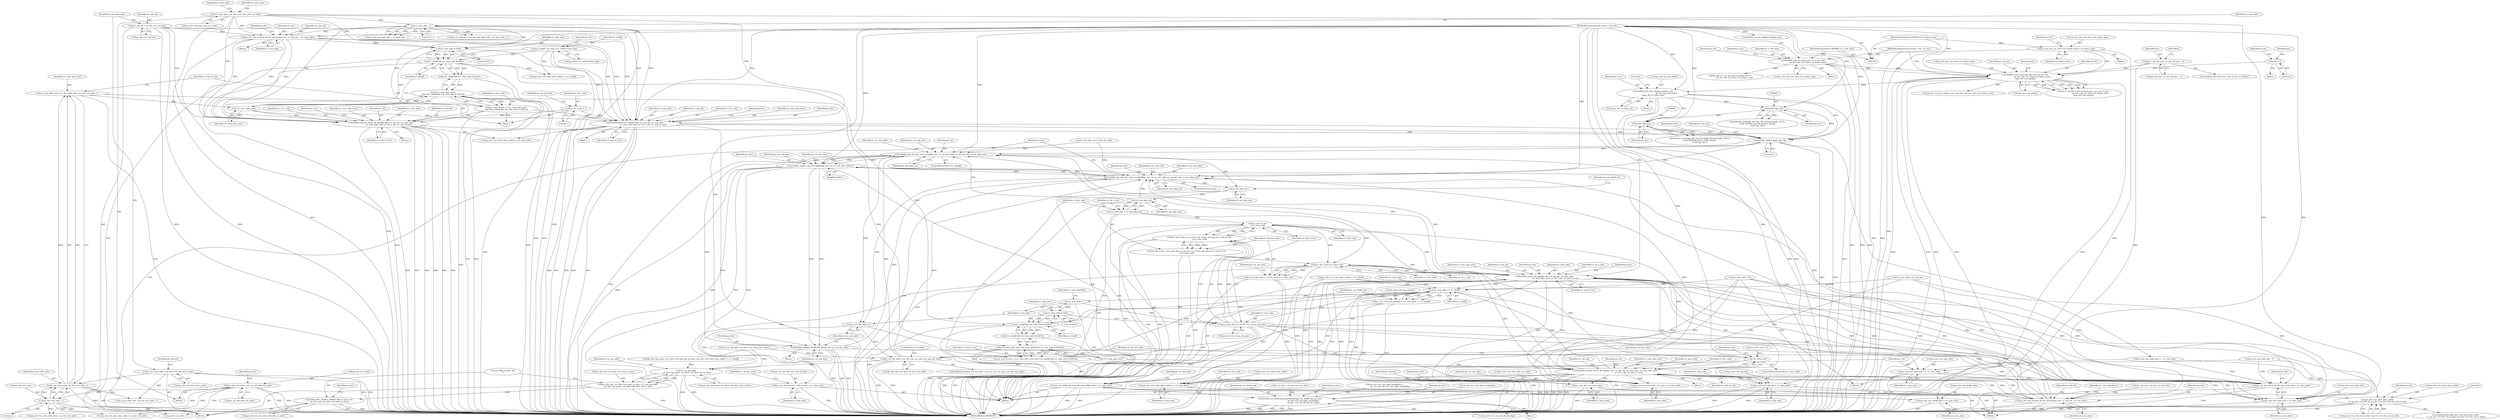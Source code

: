 digraph "0_Android_a78887bcffbc2995cf9ed72e0697acf560875e9e_1@API" {
"1000963" [label="(Call,ih264d_update_qp(ps_dec, 0))"];
"1000678" [label="(Call,ih264d_decode_recon_tfr_nmb(ps_dec, u1_mb_idx, u1_num_mbs,\n                            u1_num_mbs_next, u1_tfr_n_mb, u1_end_of_row))"];
"1000617" [label="(Call,ps_dec->pf_mvpred_ref_tfr_nby2mb(ps_dec, u1_mb_idx,    u1_num_mbs))"];
"1000130" [label="(MethodParameterIn,dec_struct_t * ps_dec)"];
"1000141" [label="(Call,u1_mb_idx = ps_dec->u1_mb_idx)"];
"1000520" [label="(Call,u1_num_mbs = ps_dec->u4_num_mbs_cur_nmb)"];
"1000534" [label="(Call,u1_num_mbs - 1)"];
"1000645" [label="(Call,u1_num_mbs & 0x01)"];
"1000640" [label="(Call,!u1_num_mbs_next)"];
"1000628" [label="(Call,u1_num_mbs_next = i2_pic_wdin_mbs - ps_dec->u2_mbx - 1)"];
"1000630" [label="(Call,i2_pic_wdin_mbs - ps_dec->u2_mbx - 1)"];
"1000150" [label="(Call,i2_pic_wdin_mbs = ps_dec->u2_frm_wd_in_mbs)"];
"1000632" [label="(Call,ps_dec->u2_mbx - 1)"];
"1000571" [label="(Call,ps_dec->u2_mbx = ps_cur_mb_info->u2_mbx)"];
"1000651" [label="(Call,u1_tfr_n_mb = 1)"];
"1000637" [label="(Call,u1_end_of_row = (!u1_num_mbs_next)\n && (!(u1_mbaff && (u1_num_mbs & 0x01))))"];
"1000639" [label="(Call,(!u1_num_mbs_next)\n && (!(u1_mbaff && (u1_num_mbs & 0x01))))"];
"1000642" [label="(Call,!(u1_mbaff && (u1_num_mbs & 0x01)))"];
"1000643" [label="(Call,u1_mbaff && (u1_num_mbs & 0x01))"];
"1000189" [label="(Call,u1_mbaff = ps_slice->u1_mbaff_frame_flag)"];
"1000664" [label="(Call,ih264d_parse_tfr_nmb(ps_dec, u1_mb_idx, u1_num_mbs,\n                            u1_num_mbs_next, u1_tfr_n_mb, u1_end_of_row))"];
"1000385" [label="(Call,ih264d_get_next_display_field(ps_dec,\n                                              ps_dec->ps_out_buffer,\n &(ps_dec->s_disp_op)))"];
"1000346" [label="(Call,ih264d_start_of_pic(ps_dec, poc, ps_cur_poc,\n                        ps_dec->ps_cur_slice->u2_frame_num,\n &ps_dec->ps_pps[j]))"];
"1000234" [label="(Call,ih264d_end_of_pic(ps_dec, u1_is_idr_slice,\n                ps_dec->ps_cur_slice->u2_frame_num))"];
"1000132" [label="(MethodParameterIn,UWORD8 u1_is_idr_slice)"];
"1000221" [label="(Call,ps_dec->ps_cur_slice->u2_frame_num = u2_frame_num)"];
"1000133" [label="(MethodParameterIn,UWORD16 u2_frame_num)"];
"1000288" [label="(Call,poc = ps_dec->ps_cur_pic->i4_poc + 2)"];
"1000257" [label="(Call,poc = 0)"];
"1000134" [label="(MethodParameterIn,pocstruct_t *ps_cur_poc)"];
"1000440" [label="(Call,(void *)ps_dec)"];
"1000484" [label="(Call,(void *)ps_dec)"];
"1001061" [label="(Call,ih264d_get_mb_info_cavlc_mbaff(ps_dec, i2_cur_mb_addr, ps_cur_mb_info, i2_mb_skip_run))"];
"1001132" [label="(Call,ih264d_update_nnz_for_skipmb(ps_dec, ps_cur_mb_info, CAVLC))"];
"1001067" [label="(Call,ih264d_get_mb_info_cavlc_nonmbaff(ps_dec, i2_cur_mb_addr, ps_cur_mb_info, i2_mb_skip_run))"];
"1001148" [label="(Call,i2_mb_skip_run--)"];
"1001193" [label="(Call,!i2_mb_skip_run)"];
"1001191" [label="(Call,u1_slice_end = !i2_mb_skip_run)"];
"1001203" [label="(Call,u1_end_of_row\n || u1_slice_end)"];
"1001197" [label="(Call,(u1_num_mbs == ps_dec->u1_recon_mb_grp) || u1_end_of_row\n || u1_slice_end)"];
"1001195" [label="(Call,u1_tfr_n_mb = (u1_num_mbs == ps_dec->u1_recon_mb_grp) || u1_end_of_row\n || u1_slice_end)"];
"1001208" [label="(Call,u1_tfr_n_mb || u1_slice_end)"];
"1001000" [label="(Call,!u1_slice_end)"];
"1001206" [label="(Call,u1_decode_nmb = u1_tfr_n_mb || u1_slice_end)"];
"1001211" [label="(Call,ps_cur_mb_info->u1_end_of_slice = u1_slice_end)"];
"1001243" [label="(Call,ih264d_parse_tfr_nmb(ps_dec, u1_mb_idx, u1_num_mbs,\n                                     u1_num_mbs_next, u1_tfr_n_mb, u1_end_of_row))"];
"1001013" [label="(Call,ps_cur_mb_info = ps_dec->ps_nmb_info + u1_num_mbs)"];
"1001015" [label="(Call,ps_dec->ps_nmb_info + u1_num_mbs)"];
"1001020" [label="(Call,ps_dec->u4_num_mbs_cur_nmb = u1_num_mbs)"];
"1001034" [label="(Call,u1_num_mbs >> u1_mbaff)"];
"1001030" [label="(Call,ps_dec->u4_num_pmbair = (u1_num_mbs >> u1_mbaff))"];
"1001037" [label="(Call,ps_cur_deblk_mb = ps_dec->ps_deblk_mbn + u1_num_mbs)"];
"1001079" [label="(Call,ih264d_set_deblocking_parameters(ps_cur_deblk_mb, ps_slice,\n                                             ps_dec->u1_mb_ngbr_availablity,\n                                             ps_dec->u1_cur_mb_fld_dec_flag))"];
"1001039" [label="(Call,ps_dec->ps_deblk_mbn + u1_num_mbs)"];
"1001165" [label="(Call,u1_num_mbs++)"];
"1001188" [label="(Call,u1_num_mbs & 0x01)"];
"1001186" [label="(Call,u1_mbaff && (u1_num_mbs & 0x01))"];
"1001185" [label="(Call,!(u1_mbaff && (u1_num_mbs & 0x01)))"];
"1001182" [label="(Call,(!u1_num_mbs_next) && (!(u1_mbaff && (u1_num_mbs & 0x01))))"];
"1001180" [label="(Call,u1_end_of_row = (!u1_num_mbs_next) && (!(u1_mbaff && (u1_num_mbs & 0x01))))"];
"1001257" [label="(Call,ih264d_decode_recon_tfr_nmb(ps_dec, u1_mb_idx, u1_num_mbs, u1_num_mbs_next,\n                                            u1_tfr_n_mb, u1_end_of_row))"];
"1001264" [label="(Call,ps_dec->u2_total_mbs_coded += u1_num_mbs)"];
"1001337" [label="(Call,ps_dec->u2_total_mbs_coded\n >= ps_dec->u2_frm_ht_in_mbs * ps_dec->u2_frm_wd_in_mbs)"];
"1001274" [label="(Call,u1_mb_idx = u1_num_mbs)"];
"1001219" [label="(Call,ps_dec->pf_mvpred_ref_tfr_nby2mb(ps_dec, u1_mb_idx, u1_num_mbs))"];
"1001277" [label="(Call,ps_dec->u1_mb_idx = u1_num_mbs)"];
"1001198" [label="(Call,u1_num_mbs == ps_dec->u1_recon_mb_grp)"];
"1001250" [label="(Call,ps_dec->ps_nmb_info +=  u1_num_mbs)"];
"1001163" [label="(Call,i2_cur_mb_addr++)"];
"1001005" [label="(Call,i2_cur_mb_addr > ps_dec->ps_cur_sps->u2_max_mb_addr)"];
"1001293" [label="(Call,i2_cur_mb_addr\n - ps_dec->ps_parse_cur_slice->u4_first_mb_in_slice)"];
"1001287" [label="(Call,ps_dec->ps_cur_slice->u4_mbs_in_slice = i2_cur_mb_addr\n - ps_dec->ps_parse_cur_slice->u4_first_mb_in_slice)"];
"1001300" [label="(Call,H264_DEC_DEBUG_PRINT(\"Mbs in slice: %d\n\", ps_dec->ps_cur_slice->u4_mbs_in_slice))"];
"1001160" [label="(Call,ih264d_update_mbaff_left_nnz(ps_dec, ps_cur_mb_info))"];
"1001192" [label="(Identifier,u1_slice_end)"];
"1000189" [label="(Call,u1_mbaff = ps_slice->u1_mbaff_frame_flag)"];
"1001079" [label="(Call,ih264d_set_deblocking_parameters(ps_cur_deblk_mb, ps_slice,\n                                             ps_dec->u1_mb_ngbr_availablity,\n                                             ps_dec->u1_cur_mb_fld_dec_flag))"];
"1000519" [label="(Block,)"];
"1000667" [label="(Identifier,u1_num_mbs)"];
"1001341" [label="(Call,ps_dec->u2_frm_ht_in_mbs * ps_dec->u2_frm_wd_in_mbs)"];
"1001159" [label="(Block,)"];
"1000681" [label="(Identifier,u1_num_mbs)"];
"1001261" [label="(Identifier,u1_num_mbs_next)"];
"1001020" [label="(Call,ps_dec->u4_num_mbs_cur_nmb = u1_num_mbs)"];
"1001007" [label="(Call,ps_dec->ps_cur_sps->u2_max_mb_addr)"];
"1001252" [label="(Identifier,ps_dec)"];
"1001187" [label="(Identifier,u1_mbaff)"];
"1000235" [label="(Identifier,ps_dec)"];
"1001185" [label="(Call,!(u1_mbaff && (u1_num_mbs & 0x01)))"];
"1000288" [label="(Call,poc = ps_dec->ps_cur_pic->i4_poc + 2)"];
"1000298" [label="(Identifier,j)"];
"1001336" [label="(ControlStructure,if(ps_dec->u2_total_mbs_coded\n >= ps_dec->u2_frm_ht_in_mbs * ps_dec->u2_frm_wd_in_mbs))"];
"1001181" [label="(Identifier,u1_end_of_row)"];
"1001260" [label="(Identifier,u1_num_mbs)"];
"1000526" [label="(Identifier,u1_num_mbs)"];
"1001281" [label="(Identifier,u1_num_mbs)"];
"1000680" [label="(Identifier,u1_mb_idx)"];
"1001212" [label="(Call,ps_cur_mb_info->u1_end_of_slice)"];
"1000628" [label="(Call,u1_num_mbs_next = i2_pic_wdin_mbs - ps_dec->u2_mbx - 1)"];
"1001022" [label="(Identifier,ps_dec)"];
"1000528" [label="(Call,ps_cur_mb_info = ps_dec->ps_nmb_info + u1_num_mbs - 1)"];
"1000191" [label="(Call,ps_slice->u1_mbaff_frame_flag)"];
"1001031" [label="(Call,ps_dec->u4_num_pmbair)"];
"1001262" [label="(Identifier,u1_tfr_n_mb)"];
"1000684" [label="(Identifier,u1_end_of_row)"];
"1001034" [label="(Call,u1_num_mbs >> u1_mbaff)"];
"1001152" [label="(Identifier,ps_cur_deblk_mb)"];
"1001164" [label="(Identifier,i2_cur_mb_addr)"];
"1001082" [label="(Call,ps_dec->u1_mb_ngbr_availablity)"];
"1001046" [label="(Identifier,ps_cur_mb_info)"];
"1001035" [label="(Identifier,u1_num_mbs)"];
"1001027" [label="(Identifier,ps_cur_mb_info)"];
"1001204" [label="(Identifier,u1_end_of_row)"];
"1001276" [label="(Identifier,u1_num_mbs)"];
"1001002" [label="(Block,)"];
"1001270" [label="(Identifier,u1_tfr_n_mb)"];
"1000134" [label="(MethodParameterIn,pocstruct_t *ps_cur_poc)"];
"1001293" [label="(Call,i2_cur_mb_addr\n - ps_dec->ps_parse_cur_slice->u4_first_mb_in_slice)"];
"1001043" [label="(Identifier,u1_num_mbs)"];
"1001036" [label="(Identifier,u1_mbaff)"];
"1001200" [label="(Call,ps_dec->u1_recon_mb_grp)"];
"1001188" [label="(Call,u1_num_mbs & 0x01)"];
"1000632" [label="(Call,ps_dec->u2_mbx - 1)"];
"1000290" [label="(Call,ps_dec->ps_cur_pic->i4_poc + 2)"];
"1001038" [label="(Identifier,ps_cur_deblk_mb)"];
"1001243" [label="(Call,ih264d_parse_tfr_nmb(ps_dec, u1_mb_idx, u1_num_mbs,\n                                     u1_num_mbs_next, u1_tfr_n_mb, u1_end_of_row))"];
"1001149" [label="(Identifier,i2_mb_skip_run)"];
"1001039" [label="(Call,ps_dec->ps_deblk_mbn + u1_num_mbs)"];
"1001355" [label="(Literal,0)"];
"1001220" [label="(Identifier,ps_dec)"];
"1001213" [label="(Identifier,ps_cur_mb_info)"];
"1001180" [label="(Call,u1_end_of_row = (!u1_num_mbs_next) && (!(u1_mbaff && (u1_num_mbs & 0x01))))"];
"1000683" [label="(Identifier,u1_tfr_n_mb)"];
"1000530" [label="(Call,ps_dec->ps_nmb_info + u1_num_mbs - 1)"];
"1001065" [label="(Identifier,i2_mb_skip_run)"];
"1000666" [label="(Identifier,u1_mb_idx)"];
"1000645" [label="(Call,u1_num_mbs & 0x01)"];
"1000965" [label="(Literal,0)"];
"1000620" [label="(Identifier,u1_num_mbs)"];
"1001257" [label="(Call,ih264d_decode_recon_tfr_nmb(ps_dec, u1_mb_idx, u1_num_mbs, u1_num_mbs_next,\n                                            u1_tfr_n_mb, u1_end_of_row))"];
"1001175" [label="(Call,ps_dec->u2_mbx - 1)"];
"1001165" [label="(Call,u1_num_mbs++)"];
"1001302" [label="(Call,ps_dec->ps_cur_slice->u4_mbs_in_slice)"];
"1001247" [label="(Identifier,u1_num_mbs_next)"];
"1001263" [label="(Identifier,u1_end_of_row)"];
"1000136" [label="(Block,)"];
"1000630" [label="(Call,i2_pic_wdin_mbs - ps_dec->u2_mbx - 1)"];
"1001274" [label="(Call,u1_mb_idx = u1_num_mbs)"];
"1001080" [label="(Identifier,ps_cur_deblk_mb)"];
"1001254" [label="(Identifier,u1_num_mbs)"];
"1001067" [label="(Call,ih264d_get_mb_info_cavlc_nonmbaff(ps_dec, i2_cur_mb_addr, ps_cur_mb_info, i2_mb_skip_run))"];
"1000205" [label="(Call,ih264d_err_pic_dispbuf_mgr(ps_dec))"];
"1001062" [label="(Identifier,ps_dec)"];
"1001163" [label="(Call,i2_cur_mb_addr++)"];
"1000640" [label="(Call,!u1_num_mbs_next)"];
"1000236" [label="(Identifier,u1_is_idr_slice)"];
"1000603" [label="(Block,)"];
"1000253" [label="(Block,)"];
"1000996" [label="(Call,i2_mb_skip_run = num_mb_skip)"];
"1001271" [label="(Call,u1_num_mbs = 0)"];
"1001264" [label="(Call,ps_dec->u2_total_mbs_coded += u1_num_mbs)"];
"1001199" [label="(Identifier,u1_num_mbs)"];
"1001173" [label="(Call,i2_pic_wdin_mbs - ps_dec->u2_mbx - 1)"];
"1000677" [label="(Block,)"];
"1001069" [label="(Identifier,i2_cur_mb_addr)"];
"1000639" [label="(Call,(!u1_num_mbs_next)\n && (!(u1_mbaff && (u1_num_mbs & 0x01))))"];
"1000432" [label="(Call,ithread_create(ps_dec->pv_dec_thread_handle, NULL,\n (void *)ih264d_decode_picture_thread,\n (void *)ps_dec))"];
"1000874" [label="(Call,ps_dec->ps_parse_cur_slice->u4_first_mb_in_slice = ps_dec->u2_total_mbs_coded << u1_mbaff)"];
"1000346" [label="(Call,ih264d_start_of_pic(ps_dec, poc, ps_cur_poc,\n                        ps_dec->ps_cur_slice->u2_frame_num,\n &ps_dec->ps_pps[j]))"];
"1000637" [label="(Call,u1_end_of_row = (!u1_num_mbs_next)\n && (!(u1_mbaff && (u1_num_mbs & 0x01))))"];
"1000623" [label="(Identifier,ps_dec)"];
"1000536" [label="(Literal,1)"];
"1001001" [label="(Identifier,u1_slice_end)"];
"1001203" [label="(Call,u1_end_of_row\n || u1_slice_end)"];
"1000150" [label="(Call,i2_pic_wdin_mbs = ps_dec->u2_frm_wd_in_mbs)"];
"1001040" [label="(Call,ps_dec->ps_deblk_mbn)"];
"1001351" [label="(Identifier,ps_dec)"];
"1000575" [label="(Call,ps_cur_mb_info->u2_mbx)"];
"1001000" [label="(Call,!u1_slice_end)"];
"1000687" [label="(Identifier,ps_dec)"];
"1000227" [label="(Identifier,u2_frame_num)"];
"1000200" [label="(Identifier,ps_dec)"];
"1000159" [label="(Identifier,ps_bitstrm)"];
"1000636" [label="(Literal,1)"];
"1000349" [label="(Identifier,ps_cur_poc)"];
"1000546" [label="(Call,ps_dec->ps_nmb_info - 1)"];
"1001294" [label="(Identifier,i2_cur_mb_addr)"];
"1000222" [label="(Call,ps_dec->ps_cur_slice->u2_frame_num)"];
"1000231" [label="(Identifier,ps_dec)"];
"1000259" [label="(Literal,0)"];
"1000618" [label="(Identifier,ps_dec)"];
"1000344" [label="(Call,ret = ih264d_start_of_pic(ps_dec, poc, ps_cur_poc,\n                        ps_dec->ps_cur_slice->u2_frame_num,\n &ps_dec->ps_pps[j]))"];
"1000964" [label="(Identifier,ps_dec)"];
"1000633" [label="(Call,ps_dec->u2_mbx)"];
"1000617" [label="(Call,ps_dec->pf_mvpred_ref_tfr_nby2mb(ps_dec, u1_mb_idx,    u1_num_mbs))"];
"1001132" [label="(Call,ih264d_update_nnz_for_skipmb(ps_dec, ps_cur_mb_info, CAVLC))"];
"1000535" [label="(Identifier,u1_num_mbs)"];
"1000642" [label="(Call,!(u1_mbaff && (u1_num_mbs & 0x01)))"];
"1000671" [label="(Call,ps_dec->ps_nmb_info += u1_num_mbs)"];
"1001249" [label="(Identifier,u1_end_of_row)"];
"1000682" [label="(Identifier,u1_num_mbs_next)"];
"1000669" [label="(Identifier,u1_tfr_n_mb)"];
"1000234" [label="(Call,ih264d_end_of_pic(ps_dec, u1_is_idr_slice,\n                ps_dec->ps_cur_slice->u2_frame_num))"];
"1001068" [label="(Identifier,ps_dec)"];
"1001245" [label="(Identifier,u1_mb_idx)"];
"1001278" [label="(Call,ps_dec->u1_mb_idx)"];
"1000164" [label="(Call,* ps_slice = ps_dec->ps_cur_slice)"];
"1000143" [label="(Call,ps_dec->u1_mb_idx)"];
"1001268" [label="(Identifier,u1_num_mbs)"];
"1000521" [label="(Identifier,u1_num_mbs)"];
"1000386" [label="(Identifier,ps_dec)"];
"1001166" [label="(Identifier,u1_num_mbs)"];
"1000132" [label="(MethodParameterIn,UWORD8 u1_is_idr_slice)"];
"1001196" [label="(Identifier,u1_tfr_n_mb)"];
"1001191" [label="(Call,u1_slice_end = !i2_mb_skip_run)"];
"1001194" [label="(Identifier,i2_mb_skip_run)"];
"1001221" [label="(Identifier,u1_mb_idx)"];
"1000664" [label="(Call,ih264d_parse_tfr_nmb(ps_dec, u1_mb_idx, u1_num_mbs,\n                            u1_num_mbs_next, u1_tfr_n_mb, u1_end_of_row))"];
"1001030" [label="(Call,ps_dec->u4_num_pmbair = (u1_num_mbs >> u1_mbaff))"];
"1001005" [label="(Call,i2_cur_mb_addr > ps_dec->ps_cur_sps->u2_max_mb_addr)"];
"1001195" [label="(Call,u1_tfr_n_mb = (u1_num_mbs == ps_dec->u1_recon_mb_grp) || u1_end_of_row\n || u1_slice_end)"];
"1000130" [label="(MethodParameterIn,dec_struct_t * ps_dec)"];
"1000571" [label="(Call,ps_dec->u2_mbx = ps_cur_mb_info->u2_mbx)"];
"1000385" [label="(Call,ih264d_get_next_display_field(ps_dec,\n                                              ps_dec->ps_out_buffer,\n &(ps_dec->s_disp_op)))"];
"1000644" [label="(Identifier,u1_mbaff)"];
"1000967" [label="(Identifier,u1_mb_idx)"];
"1000142" [label="(Identifier,u1_mb_idx)"];
"1001217" [label="(Identifier,u1_decode_nmb)"];
"1000580" [label="(Identifier,ps_dec)"];
"1001024" [label="(Identifier,u1_num_mbs)"];
"1001081" [label="(Identifier,ps_slice)"];
"1000685" [label="(Call,ps_dec->u2_total_mbs_coded += u1_num_mbs)"];
"1000663" [label="(Block,)"];
"1000355" [label="(Call,&ps_dec->ps_pps[j])"];
"1001207" [label="(Identifier,u1_decode_nmb)"];
"1000486" [label="(Identifier,ps_dec)"];
"1001301" [label="(Literal,\"Mbs in slice: %d\n\")"];
"1001322" [label="(Call,ps_dec->i2_prev_slice_mbx = ps_dec->u2_mbx)"];
"1000151" [label="(Identifier,i2_pic_wdin_mbs)"];
"1000221" [label="(Call,ps_dec->ps_cur_slice->u2_frame_num = u2_frame_num)"];
"1000237" [label="(Call,ps_dec->ps_cur_slice->u2_frame_num)"];
"1001211" [label="(Call,ps_cur_mb_info->u1_end_of_slice = u1_slice_end)"];
"1001215" [label="(Identifier,u1_slice_end)"];
"1001071" [label="(Identifier,i2_mb_skip_run)"];
"1000616" [label="(Block,)"];
"1000631" [label="(Identifier,i2_pic_wdin_mbs)"];
"1001063" [label="(Identifier,i2_cur_mb_addr)"];
"1001066" [label="(ControlStructure,else)"];
"1001139" [label="(Identifier,ps_cur_mb_info)"];
"1001004" [label="(ControlStructure,if(i2_cur_mb_addr > ps_dec->ps_cur_sps->u2_max_mb_addr))"];
"1000578" [label="(Call,ps_dec->u1_mb_ngbr_availablity =\n                    ps_cur_mb_info->u1_mb_ngbr_availablity)"];
"1001015" [label="(Call,ps_dec->ps_nmb_info + u1_num_mbs)"];
"1001012" [label="(ControlStructure,break;)"];
"1001162" [label="(Identifier,ps_cur_mb_info)"];
"1000133" [label="(MethodParameterIn,UWORD16 u2_frame_num)"];
"1001242" [label="(Block,)"];
"1000141" [label="(Call,u1_mb_idx = ps_dec->u1_mb_idx)"];
"1000840" [label="(Call,ps_dec->u2_total_mbs_coded << u1_mbaff)"];
"1000396" [label="(Literal,0)"];
"1000520" [label="(Call,u1_num_mbs = ps_dec->u4_num_mbs_cur_nmb)"];
"1000629" [label="(Identifier,u1_num_mbs_next)"];
"1001244" [label="(Identifier,ps_dec)"];
"1000387" [label="(Call,ps_dec->ps_out_buffer)"];
"1000190" [label="(Identifier,u1_mbaff)"];
"1001256" [label="(Block,)"];
"1001300" [label="(Call,H264_DEC_DEBUG_PRINT(\"Mbs in slice: %d\n\", ps_dec->ps_cur_slice->u4_mbs_in_slice))"];
"1000724" [label="(Call,ps_dec->i2_prev_slice_mbx = ps_dec->u2_mbx)"];
"1000257" [label="(Call,poc = 0)"];
"1001134" [label="(Identifier,ps_cur_mb_info)"];
"1000263" [label="(Identifier,ps_dec)"];
"1001075" [label="(Identifier,ps_dec)"];
"1000991" [label="(Call,i2_cur_mb_addr = ps_dec->u2_total_mbs_coded)"];
"1001148" [label="(Call,i2_mb_skip_run--)"];
"1001222" [label="(Identifier,u1_num_mbs)"];
"1001275" [label="(Identifier,u1_mb_idx)"];
"1001189" [label="(Identifier,u1_num_mbs)"];
"1000656" [label="(Identifier,ps_cur_mb_info)"];
"1001186" [label="(Call,u1_mbaff && (u1_num_mbs & 0x01))"];
"1000348" [label="(Identifier,poc)"];
"1000670" [label="(Identifier,u1_end_of_row)"];
"1001160" [label="(Call,ih264d_update_mbaff_left_nnz(ps_dec, ps_cur_mb_info))"];
"1001061" [label="(Call,ih264d_get_mb_info_cavlc_mbaff(ps_dec, i2_cur_mb_addr, ps_cur_mb_info, i2_mb_skip_run))"];
"1000673" [label="(Identifier,ps_dec)"];
"1000442" [label="(Identifier,ps_dec)"];
"1000979" [label="(Call,u1_slice_end = 0)"];
"1001198" [label="(Call,u1_num_mbs == ps_dec->u1_recon_mb_grp)"];
"1001183" [label="(Call,!u1_num_mbs_next)"];
"1001224" [label="(Identifier,u1_num_mbsNby2)"];
"1001277" [label="(Call,ps_dec->u1_mb_idx = u1_num_mbs)"];
"1000233" [label="(Block,)"];
"1001259" [label="(Identifier,u1_mb_idx)"];
"1000646" [label="(Identifier,u1_num_mbs)"];
"1001064" [label="(Identifier,ps_cur_mb_info)"];
"1001265" [label="(Call,ps_dec->u2_total_mbs_coded)"];
"1001133" [label="(Identifier,ps_dec)"];
"1000643" [label="(Call,u1_mbaff && (u1_num_mbs & 0x01))"];
"1001310" [label="(Identifier,ps_dec)"];
"1000963" [label="(Call,ih264d_update_qp(ps_dec, 0))"];
"1000619" [label="(Identifier,u1_mb_idx)"];
"1001037" [label="(Call,ps_cur_deblk_mb = ps_dec->ps_deblk_mbn + u1_num_mbs)"];
"1001161" [label="(Identifier,ps_dec)"];
"1001356" [label="(MethodReturn,WORD32)"];
"1001210" [label="(Identifier,u1_slice_end)"];
"1001078" [label="(Block,)"];
"1001013" [label="(Call,ps_cur_mb_info = ps_dec->ps_nmb_info + u1_num_mbs)"];
"1000641" [label="(Identifier,u1_num_mbs_next)"];
"1001019" [label="(Identifier,u1_num_mbs)"];
"1001250" [label="(Call,ps_dec->ps_nmb_info +=  u1_num_mbs)"];
"1000638" [label="(Identifier,u1_end_of_row)"];
"1000476" [label="(Call,ithread_create(ps_dec->pv_bs_deblk_thread_handle, NULL,\n (void *)ih264d_recon_deblk_thread,\n (void *)ps_dec))"];
"1001288" [label="(Call,ps_dec->ps_cur_slice->u4_mbs_in_slice)"];
"1000220" [label="(Block,)"];
"1001251" [label="(Call,ps_dec->ps_nmb_info)"];
"1000652" [label="(Identifier,u1_tfr_n_mb)"];
"1001246" [label="(Identifier,u1_num_mbs)"];
"1001059" [label="(ControlStructure,if (u1_mbaff))"];
"1001135" [label="(Identifier,CAVLC)"];
"1001197" [label="(Call,(u1_num_mbs == ps_dec->u1_recon_mb_grp) || u1_end_of_row\n || u1_slice_end)"];
"1001209" [label="(Identifier,u1_tfr_n_mb)"];
"1000242" [label="(Call,ps_dec->s_cur_pic_poc.u2_frame_num =\n                ps_dec->ps_cur_slice->u2_frame_num)"];
"1000347" [label="(Identifier,ps_dec)"];
"1001279" [label="(Identifier,ps_dec)"];
"1000966" [label="(Call,u1_mb_idx = ps_dec->u1_mb_idx)"];
"1001206" [label="(Call,u1_decode_nmb = u1_tfr_n_mb || u1_slice_end)"];
"1001016" [label="(Call,ps_dec->ps_nmb_info)"];
"1001090" [label="(Identifier,ps_dec)"];
"1000649" [label="(Identifier,u1_slice_end)"];
"1001266" [label="(Identifier,ps_dec)"];
"1000647" [label="(Literal,0x01)"];
"1000440" [label="(Call,(void *)ps_dec)"];
"1000534" [label="(Call,u1_num_mbs - 1)"];
"1000651" [label="(Call,u1_tfr_n_mb = 1)"];
"1000258" [label="(Identifier,poc)"];
"1000999" [label="(ControlStructure,while(!u1_slice_end))"];
"1000668" [label="(Identifier,u1_num_mbs_next)"];
"1001218" [label="(Block,)"];
"1000865" [label="(Call,ps_dec->u2_prv_frame_num = ps_dec->ps_cur_slice->u2_frame_num)"];
"1001006" [label="(Identifier,i2_cur_mb_addr)"];
"1000880" [label="(Call,ps_dec->u2_total_mbs_coded << u1_mbaff)"];
"1001287" [label="(Call,ps_dec->ps_cur_slice->u4_mbs_in_slice = i2_cur_mb_addr\n - ps_dec->ps_parse_cur_slice->u4_first_mb_in_slice)"];
"1000522" [label="(Call,ps_dec->u4_num_mbs_cur_nmb)"];
"1001168" [label="(Identifier,u1_num_mbsNby2)"];
"1000152" [label="(Call,ps_dec->u2_frm_wd_in_mbs)"];
"1000390" [label="(Call,&(ps_dec->s_disp_op))"];
"1000679" [label="(Identifier,ps_dec)"];
"1001219" [label="(Call,ps_dec->pf_mvpred_ref_tfr_nby2mb(ps_dec, u1_mb_idx, u1_num_mbs))"];
"1000282" [label="(ControlStructure,if(ps_dec->ps_cur_pic != NULL))"];
"1001070" [label="(Identifier,ps_cur_mb_info)"];
"1000350" [label="(Call,ps_dec->ps_cur_slice->u2_frame_num)"];
"1001190" [label="(Literal,0x01)"];
"1001338" [label="(Call,ps_dec->u2_total_mbs_coded)"];
"1000289" [label="(Identifier,poc)"];
"1001208" [label="(Call,u1_tfr_n_mb || u1_slice_end)"];
"1000665" [label="(Identifier,ps_dec)"];
"1001337" [label="(Call,ps_dec->u2_total_mbs_coded\n >= ps_dec->u2_frm_ht_in_mbs * ps_dec->u2_frm_wd_in_mbs)"];
"1000245" [label="(Identifier,ps_dec)"];
"1000384" [label="(Block,)"];
"1000678" [label="(Call,ih264d_decode_recon_tfr_nmb(ps_dec, u1_mb_idx, u1_num_mbs,\n                            u1_num_mbs_next, u1_tfr_n_mb, u1_end_of_row))"];
"1001295" [label="(Call,ps_dec->ps_parse_cur_slice->u4_first_mb_in_slice)"];
"1000976" [label="(Call,u1_num_mbs = u1_mb_idx)"];
"1000484" [label="(Call,(void *)ps_dec)"];
"1000572" [label="(Call,ps_dec->u2_mbx)"];
"1001182" [label="(Call,(!u1_num_mbs_next) && (!(u1_mbaff && (u1_num_mbs & 0x01))))"];
"1000653" [label="(Literal,1)"];
"1001193" [label="(Call,!i2_mb_skip_run)"];
"1001205" [label="(Identifier,u1_slice_end)"];
"1001284" [label="(Identifier,ps_dec)"];
"1001014" [label="(Identifier,ps_cur_mb_info)"];
"1001248" [label="(Identifier,u1_tfr_n_mb)"];
"1001021" [label="(Call,ps_dec->u4_num_mbs_cur_nmb)"];
"1001258" [label="(Identifier,ps_dec)"];
"1001085" [label="(Call,ps_dec->u1_cur_mb_fld_dec_flag)"];
"1000963" -> "1000136"  [label="AST: "];
"1000963" -> "1000965"  [label="CFG: "];
"1000964" -> "1000963"  [label="AST: "];
"1000965" -> "1000963"  [label="AST: "];
"1000967" -> "1000963"  [label="CFG: "];
"1000963" -> "1001356"  [label="DDG: "];
"1000963" -> "1001356"  [label="DDG: "];
"1000678" -> "1000963"  [label="DDG: "];
"1000664" -> "1000963"  [label="DDG: "];
"1000385" -> "1000963"  [label="DDG: "];
"1000440" -> "1000963"  [label="DDG: "];
"1000484" -> "1000963"  [label="DDG: "];
"1000130" -> "1000963"  [label="DDG: "];
"1000963" -> "1001061"  [label="DDG: "];
"1000963" -> "1001067"  [label="DDG: "];
"1000678" -> "1000677"  [label="AST: "];
"1000678" -> "1000684"  [label="CFG: "];
"1000679" -> "1000678"  [label="AST: "];
"1000680" -> "1000678"  [label="AST: "];
"1000681" -> "1000678"  [label="AST: "];
"1000682" -> "1000678"  [label="AST: "];
"1000683" -> "1000678"  [label="AST: "];
"1000684" -> "1000678"  [label="AST: "];
"1000687" -> "1000678"  [label="CFG: "];
"1000678" -> "1001356"  [label="DDG: "];
"1000678" -> "1001356"  [label="DDG: "];
"1000678" -> "1001356"  [label="DDG: "];
"1000678" -> "1001356"  [label="DDG: "];
"1000678" -> "1001356"  [label="DDG: "];
"1000678" -> "1001356"  [label="DDG: "];
"1000617" -> "1000678"  [label="DDG: "];
"1000617" -> "1000678"  [label="DDG: "];
"1000617" -> "1000678"  [label="DDG: "];
"1000130" -> "1000678"  [label="DDG: "];
"1000141" -> "1000678"  [label="DDG: "];
"1000645" -> "1000678"  [label="DDG: "];
"1000520" -> "1000678"  [label="DDG: "];
"1000534" -> "1000678"  [label="DDG: "];
"1000640" -> "1000678"  [label="DDG: "];
"1000651" -> "1000678"  [label="DDG: "];
"1000637" -> "1000678"  [label="DDG: "];
"1000678" -> "1000685"  [label="DDG: "];
"1000617" -> "1000616"  [label="AST: "];
"1000617" -> "1000620"  [label="CFG: "];
"1000618" -> "1000617"  [label="AST: "];
"1000619" -> "1000617"  [label="AST: "];
"1000620" -> "1000617"  [label="AST: "];
"1000623" -> "1000617"  [label="CFG: "];
"1000617" -> "1001356"  [label="DDG: "];
"1000130" -> "1000617"  [label="DDG: "];
"1000141" -> "1000617"  [label="DDG: "];
"1000520" -> "1000617"  [label="DDG: "];
"1000534" -> "1000617"  [label="DDG: "];
"1000617" -> "1000645"  [label="DDG: "];
"1000617" -> "1000664"  [label="DDG: "];
"1000617" -> "1000664"  [label="DDG: "];
"1000617" -> "1000664"  [label="DDG: "];
"1000130" -> "1000129"  [label="AST: "];
"1000130" -> "1001356"  [label="DDG: "];
"1000130" -> "1000205"  [label="DDG: "];
"1000130" -> "1000234"  [label="DDG: "];
"1000130" -> "1000346"  [label="DDG: "];
"1000130" -> "1000385"  [label="DDG: "];
"1000130" -> "1000440"  [label="DDG: "];
"1000130" -> "1000484"  [label="DDG: "];
"1000130" -> "1000664"  [label="DDG: "];
"1000130" -> "1001061"  [label="DDG: "];
"1000130" -> "1001067"  [label="DDG: "];
"1000130" -> "1001132"  [label="DDG: "];
"1000130" -> "1001160"  [label="DDG: "];
"1000130" -> "1001219"  [label="DDG: "];
"1000130" -> "1001243"  [label="DDG: "];
"1000130" -> "1001257"  [label="DDG: "];
"1000141" -> "1000136"  [label="AST: "];
"1000141" -> "1000143"  [label="CFG: "];
"1000142" -> "1000141"  [label="AST: "];
"1000143" -> "1000141"  [label="AST: "];
"1000151" -> "1000141"  [label="CFG: "];
"1000141" -> "1001356"  [label="DDG: "];
"1000141" -> "1001356"  [label="DDG: "];
"1000141" -> "1000664"  [label="DDG: "];
"1000520" -> "1000519"  [label="AST: "];
"1000520" -> "1000522"  [label="CFG: "];
"1000521" -> "1000520"  [label="AST: "];
"1000522" -> "1000520"  [label="AST: "];
"1000526" -> "1000520"  [label="CFG: "];
"1000520" -> "1001356"  [label="DDG: "];
"1000520" -> "1001356"  [label="DDG: "];
"1000520" -> "1000534"  [label="DDG: "];
"1000520" -> "1000645"  [label="DDG: "];
"1000520" -> "1000664"  [label="DDG: "];
"1000534" -> "1000530"  [label="AST: "];
"1000534" -> "1000536"  [label="CFG: "];
"1000535" -> "1000534"  [label="AST: "];
"1000536" -> "1000534"  [label="AST: "];
"1000530" -> "1000534"  [label="CFG: "];
"1000534" -> "1001356"  [label="DDG: "];
"1000534" -> "1000528"  [label="DDG: "];
"1000534" -> "1000528"  [label="DDG: "];
"1000534" -> "1000530"  [label="DDG: "];
"1000534" -> "1000530"  [label="DDG: "];
"1000534" -> "1000645"  [label="DDG: "];
"1000534" -> "1000664"  [label="DDG: "];
"1000645" -> "1000643"  [label="AST: "];
"1000645" -> "1000647"  [label="CFG: "];
"1000646" -> "1000645"  [label="AST: "];
"1000647" -> "1000645"  [label="AST: "];
"1000643" -> "1000645"  [label="CFG: "];
"1000645" -> "1000643"  [label="DDG: "];
"1000645" -> "1000643"  [label="DDG: "];
"1000645" -> "1000664"  [label="DDG: "];
"1000640" -> "1000639"  [label="AST: "];
"1000640" -> "1000641"  [label="CFG: "];
"1000641" -> "1000640"  [label="AST: "];
"1000644" -> "1000640"  [label="CFG: "];
"1000639" -> "1000640"  [label="CFG: "];
"1000640" -> "1000639"  [label="DDG: "];
"1000628" -> "1000640"  [label="DDG: "];
"1000640" -> "1000664"  [label="DDG: "];
"1000628" -> "1000603"  [label="AST: "];
"1000628" -> "1000630"  [label="CFG: "];
"1000629" -> "1000628"  [label="AST: "];
"1000630" -> "1000628"  [label="AST: "];
"1000638" -> "1000628"  [label="CFG: "];
"1000628" -> "1001356"  [label="DDG: "];
"1000630" -> "1000628"  [label="DDG: "];
"1000630" -> "1000628"  [label="DDG: "];
"1000630" -> "1000632"  [label="CFG: "];
"1000631" -> "1000630"  [label="AST: "];
"1000632" -> "1000630"  [label="AST: "];
"1000630" -> "1001356"  [label="DDG: "];
"1000630" -> "1001356"  [label="DDG: "];
"1000150" -> "1000630"  [label="DDG: "];
"1000632" -> "1000630"  [label="DDG: "];
"1000632" -> "1000630"  [label="DDG: "];
"1000630" -> "1001173"  [label="DDG: "];
"1000150" -> "1000136"  [label="AST: "];
"1000150" -> "1000152"  [label="CFG: "];
"1000151" -> "1000150"  [label="AST: "];
"1000152" -> "1000150"  [label="AST: "];
"1000159" -> "1000150"  [label="CFG: "];
"1000150" -> "1001356"  [label="DDG: "];
"1000150" -> "1001356"  [label="DDG: "];
"1000150" -> "1001173"  [label="DDG: "];
"1000632" -> "1000636"  [label="CFG: "];
"1000633" -> "1000632"  [label="AST: "];
"1000636" -> "1000632"  [label="AST: "];
"1000632" -> "1001356"  [label="DDG: "];
"1000571" -> "1000632"  [label="DDG: "];
"1000632" -> "1000724"  [label="DDG: "];
"1000632" -> "1001175"  [label="DDG: "];
"1000632" -> "1001322"  [label="DDG: "];
"1000571" -> "1000519"  [label="AST: "];
"1000571" -> "1000575"  [label="CFG: "];
"1000572" -> "1000571"  [label="AST: "];
"1000575" -> "1000571"  [label="AST: "];
"1000580" -> "1000571"  [label="CFG: "];
"1000571" -> "1001356"  [label="DDG: "];
"1000571" -> "1001356"  [label="DDG: "];
"1000571" -> "1000724"  [label="DDG: "];
"1000571" -> "1001175"  [label="DDG: "];
"1000571" -> "1001322"  [label="DDG: "];
"1000651" -> "1000603"  [label="AST: "];
"1000651" -> "1000653"  [label="CFG: "];
"1000652" -> "1000651"  [label="AST: "];
"1000653" -> "1000651"  [label="AST: "];
"1000656" -> "1000651"  [label="CFG: "];
"1000651" -> "1000664"  [label="DDG: "];
"1000637" -> "1000603"  [label="AST: "];
"1000637" -> "1000639"  [label="CFG: "];
"1000638" -> "1000637"  [label="AST: "];
"1000639" -> "1000637"  [label="AST: "];
"1000649" -> "1000637"  [label="CFG: "];
"1000637" -> "1001356"  [label="DDG: "];
"1000639" -> "1000637"  [label="DDG: "];
"1000639" -> "1000637"  [label="DDG: "];
"1000637" -> "1000664"  [label="DDG: "];
"1000639" -> "1000642"  [label="CFG: "];
"1000642" -> "1000639"  [label="AST: "];
"1000639" -> "1001356"  [label="DDG: "];
"1000639" -> "1001356"  [label="DDG: "];
"1000642" -> "1000639"  [label="DDG: "];
"1000639" -> "1001182"  [label="DDG: "];
"1000642" -> "1000643"  [label="CFG: "];
"1000643" -> "1000642"  [label="AST: "];
"1000642" -> "1001356"  [label="DDG: "];
"1000643" -> "1000642"  [label="DDG: "];
"1000643" -> "1000642"  [label="DDG: "];
"1000643" -> "1000644"  [label="CFG: "];
"1000644" -> "1000643"  [label="AST: "];
"1000643" -> "1001356"  [label="DDG: "];
"1000643" -> "1001356"  [label="DDG: "];
"1000189" -> "1000643"  [label="DDG: "];
"1000643" -> "1000840"  [label="DDG: "];
"1000643" -> "1001186"  [label="DDG: "];
"1000189" -> "1000136"  [label="AST: "];
"1000189" -> "1000191"  [label="CFG: "];
"1000190" -> "1000189"  [label="AST: "];
"1000191" -> "1000189"  [label="AST: "];
"1000200" -> "1000189"  [label="CFG: "];
"1000189" -> "1001356"  [label="DDG: "];
"1000189" -> "1001356"  [label="DDG: "];
"1000189" -> "1000840"  [label="DDG: "];
"1000664" -> "1000663"  [label="AST: "];
"1000664" -> "1000670"  [label="CFG: "];
"1000665" -> "1000664"  [label="AST: "];
"1000666" -> "1000664"  [label="AST: "];
"1000667" -> "1000664"  [label="AST: "];
"1000668" -> "1000664"  [label="AST: "];
"1000669" -> "1000664"  [label="AST: "];
"1000670" -> "1000664"  [label="AST: "];
"1000673" -> "1000664"  [label="CFG: "];
"1000664" -> "1001356"  [label="DDG: "];
"1000664" -> "1001356"  [label="DDG: "];
"1000664" -> "1001356"  [label="DDG: "];
"1000664" -> "1001356"  [label="DDG: "];
"1000664" -> "1001356"  [label="DDG: "];
"1000664" -> "1001356"  [label="DDG: "];
"1000664" -> "1000671"  [label="DDG: "];
"1000664" -> "1000685"  [label="DDG: "];
"1000385" -> "1000384"  [label="AST: "];
"1000385" -> "1000390"  [label="CFG: "];
"1000386" -> "1000385"  [label="AST: "];
"1000387" -> "1000385"  [label="AST: "];
"1000390" -> "1000385"  [label="AST: "];
"1000396" -> "1000385"  [label="CFG: "];
"1000385" -> "1001356"  [label="DDG: "];
"1000385" -> "1001356"  [label="DDG: "];
"1000385" -> "1001356"  [label="DDG: "];
"1000346" -> "1000385"  [label="DDG: "];
"1000385" -> "1000440"  [label="DDG: "];
"1000385" -> "1000484"  [label="DDG: "];
"1000346" -> "1000344"  [label="AST: "];
"1000346" -> "1000355"  [label="CFG: "];
"1000347" -> "1000346"  [label="AST: "];
"1000348" -> "1000346"  [label="AST: "];
"1000349" -> "1000346"  [label="AST: "];
"1000350" -> "1000346"  [label="AST: "];
"1000355" -> "1000346"  [label="AST: "];
"1000344" -> "1000346"  [label="CFG: "];
"1000346" -> "1001356"  [label="DDG: "];
"1000346" -> "1001356"  [label="DDG: "];
"1000346" -> "1001356"  [label="DDG: "];
"1000346" -> "1001356"  [label="DDG: "];
"1000346" -> "1001356"  [label="DDG: "];
"1000346" -> "1000344"  [label="DDG: "];
"1000346" -> "1000344"  [label="DDG: "];
"1000346" -> "1000344"  [label="DDG: "];
"1000346" -> "1000344"  [label="DDG: "];
"1000346" -> "1000344"  [label="DDG: "];
"1000234" -> "1000346"  [label="DDG: "];
"1000234" -> "1000346"  [label="DDG: "];
"1000288" -> "1000346"  [label="DDG: "];
"1000257" -> "1000346"  [label="DDG: "];
"1000134" -> "1000346"  [label="DDG: "];
"1000221" -> "1000346"  [label="DDG: "];
"1000346" -> "1000865"  [label="DDG: "];
"1000234" -> "1000233"  [label="AST: "];
"1000234" -> "1000237"  [label="CFG: "];
"1000235" -> "1000234"  [label="AST: "];
"1000236" -> "1000234"  [label="AST: "];
"1000237" -> "1000234"  [label="AST: "];
"1000245" -> "1000234"  [label="CFG: "];
"1000234" -> "1001356"  [label="DDG: "];
"1000234" -> "1001356"  [label="DDG: "];
"1000132" -> "1000234"  [label="DDG: "];
"1000221" -> "1000234"  [label="DDG: "];
"1000234" -> "1000242"  [label="DDG: "];
"1000132" -> "1000129"  [label="AST: "];
"1000132" -> "1001356"  [label="DDG: "];
"1000221" -> "1000220"  [label="AST: "];
"1000221" -> "1000227"  [label="CFG: "];
"1000222" -> "1000221"  [label="AST: "];
"1000227" -> "1000221"  [label="AST: "];
"1000231" -> "1000221"  [label="CFG: "];
"1000221" -> "1001356"  [label="DDG: "];
"1000133" -> "1000221"  [label="DDG: "];
"1000133" -> "1000129"  [label="AST: "];
"1000133" -> "1001356"  [label="DDG: "];
"1000288" -> "1000282"  [label="AST: "];
"1000288" -> "1000290"  [label="CFG: "];
"1000289" -> "1000288"  [label="AST: "];
"1000290" -> "1000288"  [label="AST: "];
"1000298" -> "1000288"  [label="CFG: "];
"1000288" -> "1001356"  [label="DDG: "];
"1000257" -> "1000253"  [label="AST: "];
"1000257" -> "1000259"  [label="CFG: "];
"1000258" -> "1000257"  [label="AST: "];
"1000259" -> "1000257"  [label="AST: "];
"1000263" -> "1000257"  [label="CFG: "];
"1000134" -> "1000129"  [label="AST: "];
"1000134" -> "1001356"  [label="DDG: "];
"1000440" -> "1000432"  [label="AST: "];
"1000440" -> "1000442"  [label="CFG: "];
"1000441" -> "1000440"  [label="AST: "];
"1000442" -> "1000440"  [label="AST: "];
"1000432" -> "1000440"  [label="CFG: "];
"1000440" -> "1000432"  [label="DDG: "];
"1000440" -> "1000484"  [label="DDG: "];
"1000484" -> "1000476"  [label="AST: "];
"1000484" -> "1000486"  [label="CFG: "];
"1000485" -> "1000484"  [label="AST: "];
"1000486" -> "1000484"  [label="AST: "];
"1000476" -> "1000484"  [label="CFG: "];
"1000484" -> "1000476"  [label="DDG: "];
"1001061" -> "1001059"  [label="AST: "];
"1001061" -> "1001065"  [label="CFG: "];
"1001062" -> "1001061"  [label="AST: "];
"1001063" -> "1001061"  [label="AST: "];
"1001064" -> "1001061"  [label="AST: "];
"1001065" -> "1001061"  [label="AST: "];
"1001075" -> "1001061"  [label="CFG: "];
"1001061" -> "1001356"  [label="DDG: "];
"1001257" -> "1001061"  [label="DDG: "];
"1001160" -> "1001061"  [label="DDG: "];
"1001132" -> "1001061"  [label="DDG: "];
"1001243" -> "1001061"  [label="DDG: "];
"1001005" -> "1001061"  [label="DDG: "];
"1001013" -> "1001061"  [label="DDG: "];
"1000996" -> "1001061"  [label="DDG: "];
"1001193" -> "1001061"  [label="DDG: "];
"1001061" -> "1001132"  [label="DDG: "];
"1001061" -> "1001132"  [label="DDG: "];
"1001061" -> "1001148"  [label="DDG: "];
"1001061" -> "1001163"  [label="DDG: "];
"1001132" -> "1001002"  [label="AST: "];
"1001132" -> "1001135"  [label="CFG: "];
"1001133" -> "1001132"  [label="AST: "];
"1001134" -> "1001132"  [label="AST: "];
"1001135" -> "1001132"  [label="AST: "];
"1001139" -> "1001132"  [label="CFG: "];
"1001132" -> "1001356"  [label="DDG: "];
"1001132" -> "1001356"  [label="DDG: "];
"1001132" -> "1001356"  [label="DDG: "];
"1001132" -> "1001356"  [label="DDG: "];
"1001132" -> "1001067"  [label="DDG: "];
"1001067" -> "1001132"  [label="DDG: "];
"1001067" -> "1001132"  [label="DDG: "];
"1001132" -> "1001160"  [label="DDG: "];
"1001132" -> "1001160"  [label="DDG: "];
"1001132" -> "1001219"  [label="DDG: "];
"1001067" -> "1001066"  [label="AST: "];
"1001067" -> "1001071"  [label="CFG: "];
"1001068" -> "1001067"  [label="AST: "];
"1001069" -> "1001067"  [label="AST: "];
"1001070" -> "1001067"  [label="AST: "];
"1001071" -> "1001067"  [label="AST: "];
"1001075" -> "1001067"  [label="CFG: "];
"1001067" -> "1001356"  [label="DDG: "];
"1001257" -> "1001067"  [label="DDG: "];
"1001160" -> "1001067"  [label="DDG: "];
"1001243" -> "1001067"  [label="DDG: "];
"1001005" -> "1001067"  [label="DDG: "];
"1001013" -> "1001067"  [label="DDG: "];
"1000996" -> "1001067"  [label="DDG: "];
"1001193" -> "1001067"  [label="DDG: "];
"1001067" -> "1001148"  [label="DDG: "];
"1001067" -> "1001163"  [label="DDG: "];
"1001148" -> "1001002"  [label="AST: "];
"1001148" -> "1001149"  [label="CFG: "];
"1001149" -> "1001148"  [label="AST: "];
"1001152" -> "1001148"  [label="CFG: "];
"1001148" -> "1001193"  [label="DDG: "];
"1001193" -> "1001191"  [label="AST: "];
"1001193" -> "1001194"  [label="CFG: "];
"1001194" -> "1001193"  [label="AST: "];
"1001191" -> "1001193"  [label="CFG: "];
"1001193" -> "1001356"  [label="DDG: "];
"1001193" -> "1001191"  [label="DDG: "];
"1001191" -> "1001002"  [label="AST: "];
"1001192" -> "1001191"  [label="AST: "];
"1001196" -> "1001191"  [label="CFG: "];
"1001191" -> "1001356"  [label="DDG: "];
"1001191" -> "1001203"  [label="DDG: "];
"1001191" -> "1001208"  [label="DDG: "];
"1001203" -> "1001197"  [label="AST: "];
"1001203" -> "1001204"  [label="CFG: "];
"1001203" -> "1001205"  [label="CFG: "];
"1001204" -> "1001203"  [label="AST: "];
"1001205" -> "1001203"  [label="AST: "];
"1001197" -> "1001203"  [label="CFG: "];
"1001203" -> "1001356"  [label="DDG: "];
"1001203" -> "1001197"  [label="DDG: "];
"1001203" -> "1001197"  [label="DDG: "];
"1001180" -> "1001203"  [label="DDG: "];
"1001203" -> "1001208"  [label="DDG: "];
"1001203" -> "1001243"  [label="DDG: "];
"1001203" -> "1001257"  [label="DDG: "];
"1001197" -> "1001195"  [label="AST: "];
"1001197" -> "1001198"  [label="CFG: "];
"1001198" -> "1001197"  [label="AST: "];
"1001195" -> "1001197"  [label="CFG: "];
"1001197" -> "1001356"  [label="DDG: "];
"1001197" -> "1001356"  [label="DDG: "];
"1001197" -> "1001195"  [label="DDG: "];
"1001197" -> "1001195"  [label="DDG: "];
"1001198" -> "1001197"  [label="DDG: "];
"1001198" -> "1001197"  [label="DDG: "];
"1001195" -> "1001002"  [label="AST: "];
"1001196" -> "1001195"  [label="AST: "];
"1001207" -> "1001195"  [label="CFG: "];
"1001195" -> "1001356"  [label="DDG: "];
"1001195" -> "1001208"  [label="DDG: "];
"1001208" -> "1001206"  [label="AST: "];
"1001208" -> "1001209"  [label="CFG: "];
"1001208" -> "1001210"  [label="CFG: "];
"1001209" -> "1001208"  [label="AST: "];
"1001210" -> "1001208"  [label="AST: "];
"1001206" -> "1001208"  [label="CFG: "];
"1001208" -> "1001356"  [label="DDG: "];
"1001208" -> "1001000"  [label="DDG: "];
"1001208" -> "1001206"  [label="DDG: "];
"1001208" -> "1001206"  [label="DDG: "];
"1001208" -> "1001211"  [label="DDG: "];
"1001208" -> "1001243"  [label="DDG: "];
"1001208" -> "1001257"  [label="DDG: "];
"1001000" -> "1000999"  [label="AST: "];
"1001000" -> "1001001"  [label="CFG: "];
"1001001" -> "1001000"  [label="AST: "];
"1001006" -> "1001000"  [label="CFG: "];
"1001284" -> "1001000"  [label="CFG: "];
"1001000" -> "1001356"  [label="DDG: "];
"1001000" -> "1001356"  [label="DDG: "];
"1000979" -> "1001000"  [label="DDG: "];
"1001206" -> "1001002"  [label="AST: "];
"1001207" -> "1001206"  [label="AST: "];
"1001213" -> "1001206"  [label="CFG: "];
"1001206" -> "1001356"  [label="DDG: "];
"1001206" -> "1001356"  [label="DDG: "];
"1001211" -> "1001002"  [label="AST: "];
"1001211" -> "1001215"  [label="CFG: "];
"1001212" -> "1001211"  [label="AST: "];
"1001215" -> "1001211"  [label="AST: "];
"1001217" -> "1001211"  [label="CFG: "];
"1001211" -> "1001356"  [label="DDG: "];
"1001243" -> "1001242"  [label="AST: "];
"1001243" -> "1001249"  [label="CFG: "];
"1001244" -> "1001243"  [label="AST: "];
"1001245" -> "1001243"  [label="AST: "];
"1001246" -> "1001243"  [label="AST: "];
"1001247" -> "1001243"  [label="AST: "];
"1001248" -> "1001243"  [label="AST: "];
"1001249" -> "1001243"  [label="AST: "];
"1001252" -> "1001243"  [label="CFG: "];
"1001243" -> "1001356"  [label="DDG: "];
"1001243" -> "1001356"  [label="DDG: "];
"1001243" -> "1001356"  [label="DDG: "];
"1001243" -> "1001356"  [label="DDG: "];
"1001243" -> "1001356"  [label="DDG: "];
"1001243" -> "1001013"  [label="DDG: "];
"1001243" -> "1001015"  [label="DDG: "];
"1001243" -> "1001020"  [label="DDG: "];
"1001243" -> "1001034"  [label="DDG: "];
"1001219" -> "1001243"  [label="DDG: "];
"1001219" -> "1001243"  [label="DDG: "];
"1001219" -> "1001243"  [label="DDG: "];
"1001183" -> "1001243"  [label="DDG: "];
"1001180" -> "1001243"  [label="DDG: "];
"1001243" -> "1001250"  [label="DDG: "];
"1001243" -> "1001264"  [label="DDG: "];
"1001243" -> "1001274"  [label="DDG: "];
"1001243" -> "1001277"  [label="DDG: "];
"1001013" -> "1001002"  [label="AST: "];
"1001013" -> "1001015"  [label="CFG: "];
"1001014" -> "1001013"  [label="AST: "];
"1001015" -> "1001013"  [label="AST: "];
"1001022" -> "1001013"  [label="CFG: "];
"1001013" -> "1001356"  [label="DDG: "];
"1001250" -> "1001013"  [label="DDG: "];
"1000546" -> "1001013"  [label="DDG: "];
"1000671" -> "1001013"  [label="DDG: "];
"1001198" -> "1001013"  [label="DDG: "];
"1000976" -> "1001013"  [label="DDG: "];
"1001271" -> "1001013"  [label="DDG: "];
"1001257" -> "1001013"  [label="DDG: "];
"1001015" -> "1001019"  [label="CFG: "];
"1001016" -> "1001015"  [label="AST: "];
"1001019" -> "1001015"  [label="AST: "];
"1001015" -> "1001356"  [label="DDG: "];
"1001250" -> "1001015"  [label="DDG: "];
"1000546" -> "1001015"  [label="DDG: "];
"1000671" -> "1001015"  [label="DDG: "];
"1001198" -> "1001015"  [label="DDG: "];
"1000976" -> "1001015"  [label="DDG: "];
"1001271" -> "1001015"  [label="DDG: "];
"1001257" -> "1001015"  [label="DDG: "];
"1001020" -> "1001002"  [label="AST: "];
"1001020" -> "1001024"  [label="CFG: "];
"1001021" -> "1001020"  [label="AST: "];
"1001024" -> "1001020"  [label="AST: "];
"1001027" -> "1001020"  [label="CFG: "];
"1001198" -> "1001020"  [label="DDG: "];
"1000976" -> "1001020"  [label="DDG: "];
"1001271" -> "1001020"  [label="DDG: "];
"1001257" -> "1001020"  [label="DDG: "];
"1001034" -> "1001030"  [label="AST: "];
"1001034" -> "1001036"  [label="CFG: "];
"1001035" -> "1001034"  [label="AST: "];
"1001036" -> "1001034"  [label="AST: "];
"1001030" -> "1001034"  [label="CFG: "];
"1001034" -> "1001356"  [label="DDG: "];
"1001034" -> "1001030"  [label="DDG: "];
"1001034" -> "1001030"  [label="DDG: "];
"1001198" -> "1001034"  [label="DDG: "];
"1000976" -> "1001034"  [label="DDG: "];
"1001271" -> "1001034"  [label="DDG: "];
"1001257" -> "1001034"  [label="DDG: "];
"1000880" -> "1001034"  [label="DDG: "];
"1001186" -> "1001034"  [label="DDG: "];
"1001034" -> "1001037"  [label="DDG: "];
"1001034" -> "1001039"  [label="DDG: "];
"1001034" -> "1001165"  [label="DDG: "];
"1001034" -> "1001186"  [label="DDG: "];
"1001030" -> "1001002"  [label="AST: "];
"1001031" -> "1001030"  [label="AST: "];
"1001038" -> "1001030"  [label="CFG: "];
"1001030" -> "1001356"  [label="DDG: "];
"1001030" -> "1001356"  [label="DDG: "];
"1001037" -> "1001002"  [label="AST: "];
"1001037" -> "1001039"  [label="CFG: "];
"1001038" -> "1001037"  [label="AST: "];
"1001039" -> "1001037"  [label="AST: "];
"1001046" -> "1001037"  [label="CFG: "];
"1001037" -> "1001356"  [label="DDG: "];
"1001037" -> "1001356"  [label="DDG: "];
"1001037" -> "1001079"  [label="DDG: "];
"1001079" -> "1001078"  [label="AST: "];
"1001079" -> "1001085"  [label="CFG: "];
"1001080" -> "1001079"  [label="AST: "];
"1001081" -> "1001079"  [label="AST: "];
"1001082" -> "1001079"  [label="AST: "];
"1001085" -> "1001079"  [label="AST: "];
"1001090" -> "1001079"  [label="CFG: "];
"1001079" -> "1001356"  [label="DDG: "];
"1001079" -> "1001356"  [label="DDG: "];
"1001079" -> "1001356"  [label="DDG: "];
"1001079" -> "1001356"  [label="DDG: "];
"1001079" -> "1001356"  [label="DDG: "];
"1000164" -> "1001079"  [label="DDG: "];
"1000578" -> "1001079"  [label="DDG: "];
"1001039" -> "1001043"  [label="CFG: "];
"1001040" -> "1001039"  [label="AST: "];
"1001043" -> "1001039"  [label="AST: "];
"1001039" -> "1001356"  [label="DDG: "];
"1001165" -> "1001002"  [label="AST: "];
"1001165" -> "1001166"  [label="CFG: "];
"1001166" -> "1001165"  [label="AST: "];
"1001168" -> "1001165"  [label="CFG: "];
"1001165" -> "1001188"  [label="DDG: "];
"1001165" -> "1001198"  [label="DDG: "];
"1001188" -> "1001186"  [label="AST: "];
"1001188" -> "1001190"  [label="CFG: "];
"1001189" -> "1001188"  [label="AST: "];
"1001190" -> "1001188"  [label="AST: "];
"1001186" -> "1001188"  [label="CFG: "];
"1001188" -> "1001186"  [label="DDG: "];
"1001188" -> "1001186"  [label="DDG: "];
"1001188" -> "1001198"  [label="DDG: "];
"1001186" -> "1001185"  [label="AST: "];
"1001186" -> "1001187"  [label="CFG: "];
"1001187" -> "1001186"  [label="AST: "];
"1001185" -> "1001186"  [label="CFG: "];
"1001186" -> "1001356"  [label="DDG: "];
"1001186" -> "1001356"  [label="DDG: "];
"1001186" -> "1001185"  [label="DDG: "];
"1001186" -> "1001185"  [label="DDG: "];
"1001185" -> "1001182"  [label="AST: "];
"1001182" -> "1001185"  [label="CFG: "];
"1001185" -> "1001356"  [label="DDG: "];
"1001185" -> "1001182"  [label="DDG: "];
"1001182" -> "1001180"  [label="AST: "];
"1001182" -> "1001183"  [label="CFG: "];
"1001183" -> "1001182"  [label="AST: "];
"1001180" -> "1001182"  [label="CFG: "];
"1001182" -> "1001356"  [label="DDG: "];
"1001182" -> "1001356"  [label="DDG: "];
"1001182" -> "1001180"  [label="DDG: "];
"1001182" -> "1001180"  [label="DDG: "];
"1001183" -> "1001182"  [label="DDG: "];
"1001180" -> "1001002"  [label="AST: "];
"1001181" -> "1001180"  [label="AST: "];
"1001192" -> "1001180"  [label="CFG: "];
"1001180" -> "1001356"  [label="DDG: "];
"1001180" -> "1001356"  [label="DDG: "];
"1001180" -> "1001257"  [label="DDG: "];
"1001257" -> "1001256"  [label="AST: "];
"1001257" -> "1001263"  [label="CFG: "];
"1001258" -> "1001257"  [label="AST: "];
"1001259" -> "1001257"  [label="AST: "];
"1001260" -> "1001257"  [label="AST: "];
"1001261" -> "1001257"  [label="AST: "];
"1001262" -> "1001257"  [label="AST: "];
"1001263" -> "1001257"  [label="AST: "];
"1001266" -> "1001257"  [label="CFG: "];
"1001257" -> "1001356"  [label="DDG: "];
"1001257" -> "1001356"  [label="DDG: "];
"1001257" -> "1001356"  [label="DDG: "];
"1001257" -> "1001356"  [label="DDG: "];
"1001257" -> "1001356"  [label="DDG: "];
"1001219" -> "1001257"  [label="DDG: "];
"1001219" -> "1001257"  [label="DDG: "];
"1001219" -> "1001257"  [label="DDG: "];
"1001183" -> "1001257"  [label="DDG: "];
"1001257" -> "1001264"  [label="DDG: "];
"1001257" -> "1001274"  [label="DDG: "];
"1001257" -> "1001277"  [label="DDG: "];
"1001264" -> "1001218"  [label="AST: "];
"1001264" -> "1001268"  [label="CFG: "];
"1001265" -> "1001264"  [label="AST: "];
"1001268" -> "1001264"  [label="AST: "];
"1001270" -> "1001264"  [label="CFG: "];
"1000880" -> "1001264"  [label="DDG: "];
"1001264" -> "1001337"  [label="DDG: "];
"1001337" -> "1001336"  [label="AST: "];
"1001337" -> "1001341"  [label="CFG: "];
"1001338" -> "1001337"  [label="AST: "];
"1001341" -> "1001337"  [label="AST: "];
"1001351" -> "1001337"  [label="CFG: "];
"1001355" -> "1001337"  [label="CFG: "];
"1001337" -> "1001356"  [label="DDG: "];
"1001337" -> "1001356"  [label="DDG: "];
"1001337" -> "1001356"  [label="DDG: "];
"1000880" -> "1001337"  [label="DDG: "];
"1001341" -> "1001337"  [label="DDG: "];
"1001341" -> "1001337"  [label="DDG: "];
"1001274" -> "1001218"  [label="AST: "];
"1001274" -> "1001276"  [label="CFG: "];
"1001275" -> "1001274"  [label="AST: "];
"1001276" -> "1001274"  [label="AST: "];
"1001279" -> "1001274"  [label="CFG: "];
"1001274" -> "1001356"  [label="DDG: "];
"1001274" -> "1001219"  [label="DDG: "];
"1001271" -> "1001274"  [label="DDG: "];
"1001219" -> "1001218"  [label="AST: "];
"1001219" -> "1001222"  [label="CFG: "];
"1001220" -> "1001219"  [label="AST: "];
"1001221" -> "1001219"  [label="AST: "];
"1001222" -> "1001219"  [label="AST: "];
"1001224" -> "1001219"  [label="CFG: "];
"1001219" -> "1001356"  [label="DDG: "];
"1001160" -> "1001219"  [label="DDG: "];
"1000966" -> "1001219"  [label="DDG: "];
"1001198" -> "1001219"  [label="DDG: "];
"1001277" -> "1001218"  [label="AST: "];
"1001277" -> "1001281"  [label="CFG: "];
"1001278" -> "1001277"  [label="AST: "];
"1001281" -> "1001277"  [label="AST: "];
"1001001" -> "1001277"  [label="CFG: "];
"1001277" -> "1001356"  [label="DDG: "];
"1001277" -> "1001356"  [label="DDG: "];
"1001271" -> "1001277"  [label="DDG: "];
"1001198" -> "1001200"  [label="CFG: "];
"1001199" -> "1001198"  [label="AST: "];
"1001200" -> "1001198"  [label="AST: "];
"1001204" -> "1001198"  [label="CFG: "];
"1001198" -> "1001356"  [label="DDG: "];
"1001198" -> "1001356"  [label="DDG: "];
"1001250" -> "1001242"  [label="AST: "];
"1001250" -> "1001254"  [label="CFG: "];
"1001251" -> "1001250"  [label="AST: "];
"1001254" -> "1001250"  [label="AST: "];
"1001266" -> "1001250"  [label="CFG: "];
"1001250" -> "1001356"  [label="DDG: "];
"1000546" -> "1001250"  [label="DDG: "];
"1000671" -> "1001250"  [label="DDG: "];
"1001163" -> "1001002"  [label="AST: "];
"1001163" -> "1001164"  [label="CFG: "];
"1001164" -> "1001163"  [label="AST: "];
"1001166" -> "1001163"  [label="CFG: "];
"1001163" -> "1001005"  [label="DDG: "];
"1001163" -> "1001293"  [label="DDG: "];
"1001005" -> "1001004"  [label="AST: "];
"1001005" -> "1001007"  [label="CFG: "];
"1001006" -> "1001005"  [label="AST: "];
"1001007" -> "1001005"  [label="AST: "];
"1001012" -> "1001005"  [label="CFG: "];
"1001014" -> "1001005"  [label="CFG: "];
"1001005" -> "1001356"  [label="DDG: "];
"1001005" -> "1001356"  [label="DDG: "];
"1000991" -> "1001005"  [label="DDG: "];
"1001005" -> "1001293"  [label="DDG: "];
"1001293" -> "1001287"  [label="AST: "];
"1001293" -> "1001295"  [label="CFG: "];
"1001294" -> "1001293"  [label="AST: "];
"1001295" -> "1001293"  [label="AST: "];
"1001287" -> "1001293"  [label="CFG: "];
"1001293" -> "1001356"  [label="DDG: "];
"1001293" -> "1001356"  [label="DDG: "];
"1001293" -> "1001287"  [label="DDG: "];
"1001293" -> "1001287"  [label="DDG: "];
"1000991" -> "1001293"  [label="DDG: "];
"1000874" -> "1001293"  [label="DDG: "];
"1001287" -> "1000136"  [label="AST: "];
"1001288" -> "1001287"  [label="AST: "];
"1001301" -> "1001287"  [label="CFG: "];
"1001287" -> "1001356"  [label="DDG: "];
"1001287" -> "1001300"  [label="DDG: "];
"1001300" -> "1000136"  [label="AST: "];
"1001300" -> "1001302"  [label="CFG: "];
"1001301" -> "1001300"  [label="AST: "];
"1001302" -> "1001300"  [label="AST: "];
"1001310" -> "1001300"  [label="CFG: "];
"1001300" -> "1001356"  [label="DDG: "];
"1001300" -> "1001356"  [label="DDG: "];
"1001160" -> "1001159"  [label="AST: "];
"1001160" -> "1001162"  [label="CFG: "];
"1001161" -> "1001160"  [label="AST: "];
"1001162" -> "1001160"  [label="AST: "];
"1001164" -> "1001160"  [label="CFG: "];
"1001160" -> "1001356"  [label="DDG: "];
"1001160" -> "1001356"  [label="DDG: "];
"1001160" -> "1001356"  [label="DDG: "];
}

